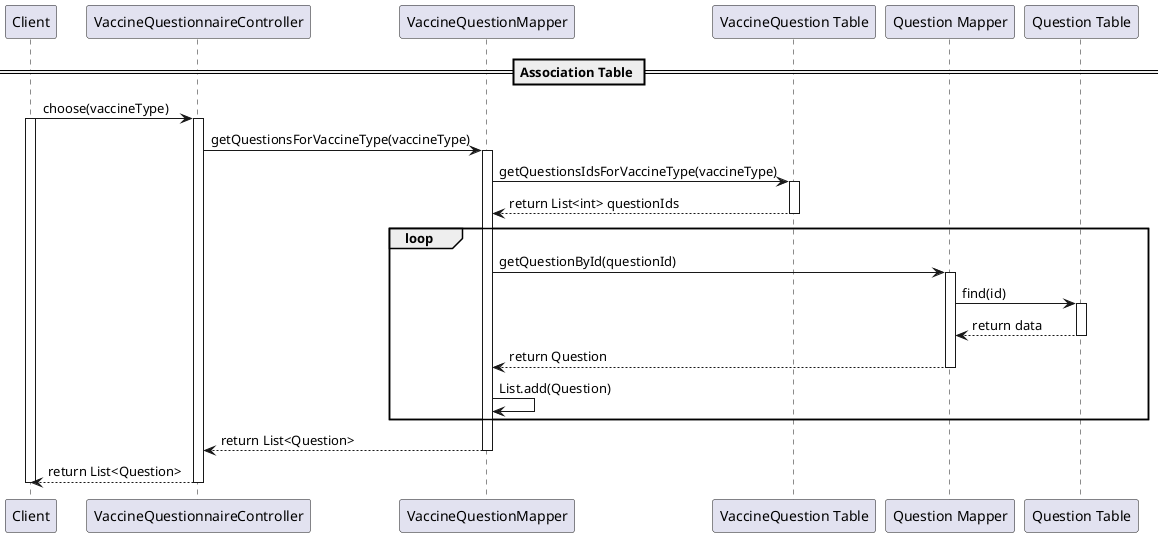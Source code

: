 +@startuml

skinparam linetype polyline

participant "Client" as C
participant "VaccineQuestionnaireController" as Controller
participant "VaccineQuestionMapper" as VQM
participant “VaccineQuestion Table" as VQ
participant "Question Mapper" as QM
participant "Question Table" as QT

== Association Table ==
C -> Controller: choose(vaccineType)
activate C
activate Controller
Controller -> VQM: getQuestionsForVaccineType(vaccineType)
activate VQM

VQM -> VQ: getQuestionsIdsForVaccineType(vaccineType)
activate VQ
VQ --> VQM: return List<int> questionIds
deactivate VQ

loop
VQM -> QM: getQuestionById(questionId)
activate QM
QM -> QT: find(id)
activate QT
QT --> QM: return data
deactivate QT
QM --> VQM: return Question
deactivate QM

VQM -> VQM: List.add(Question)
end
VQM --> Controller: return List<Question>
deactivate VQM
Controller --> C: return List<Question>
deactivate Controller
deactivate C

@enduml
